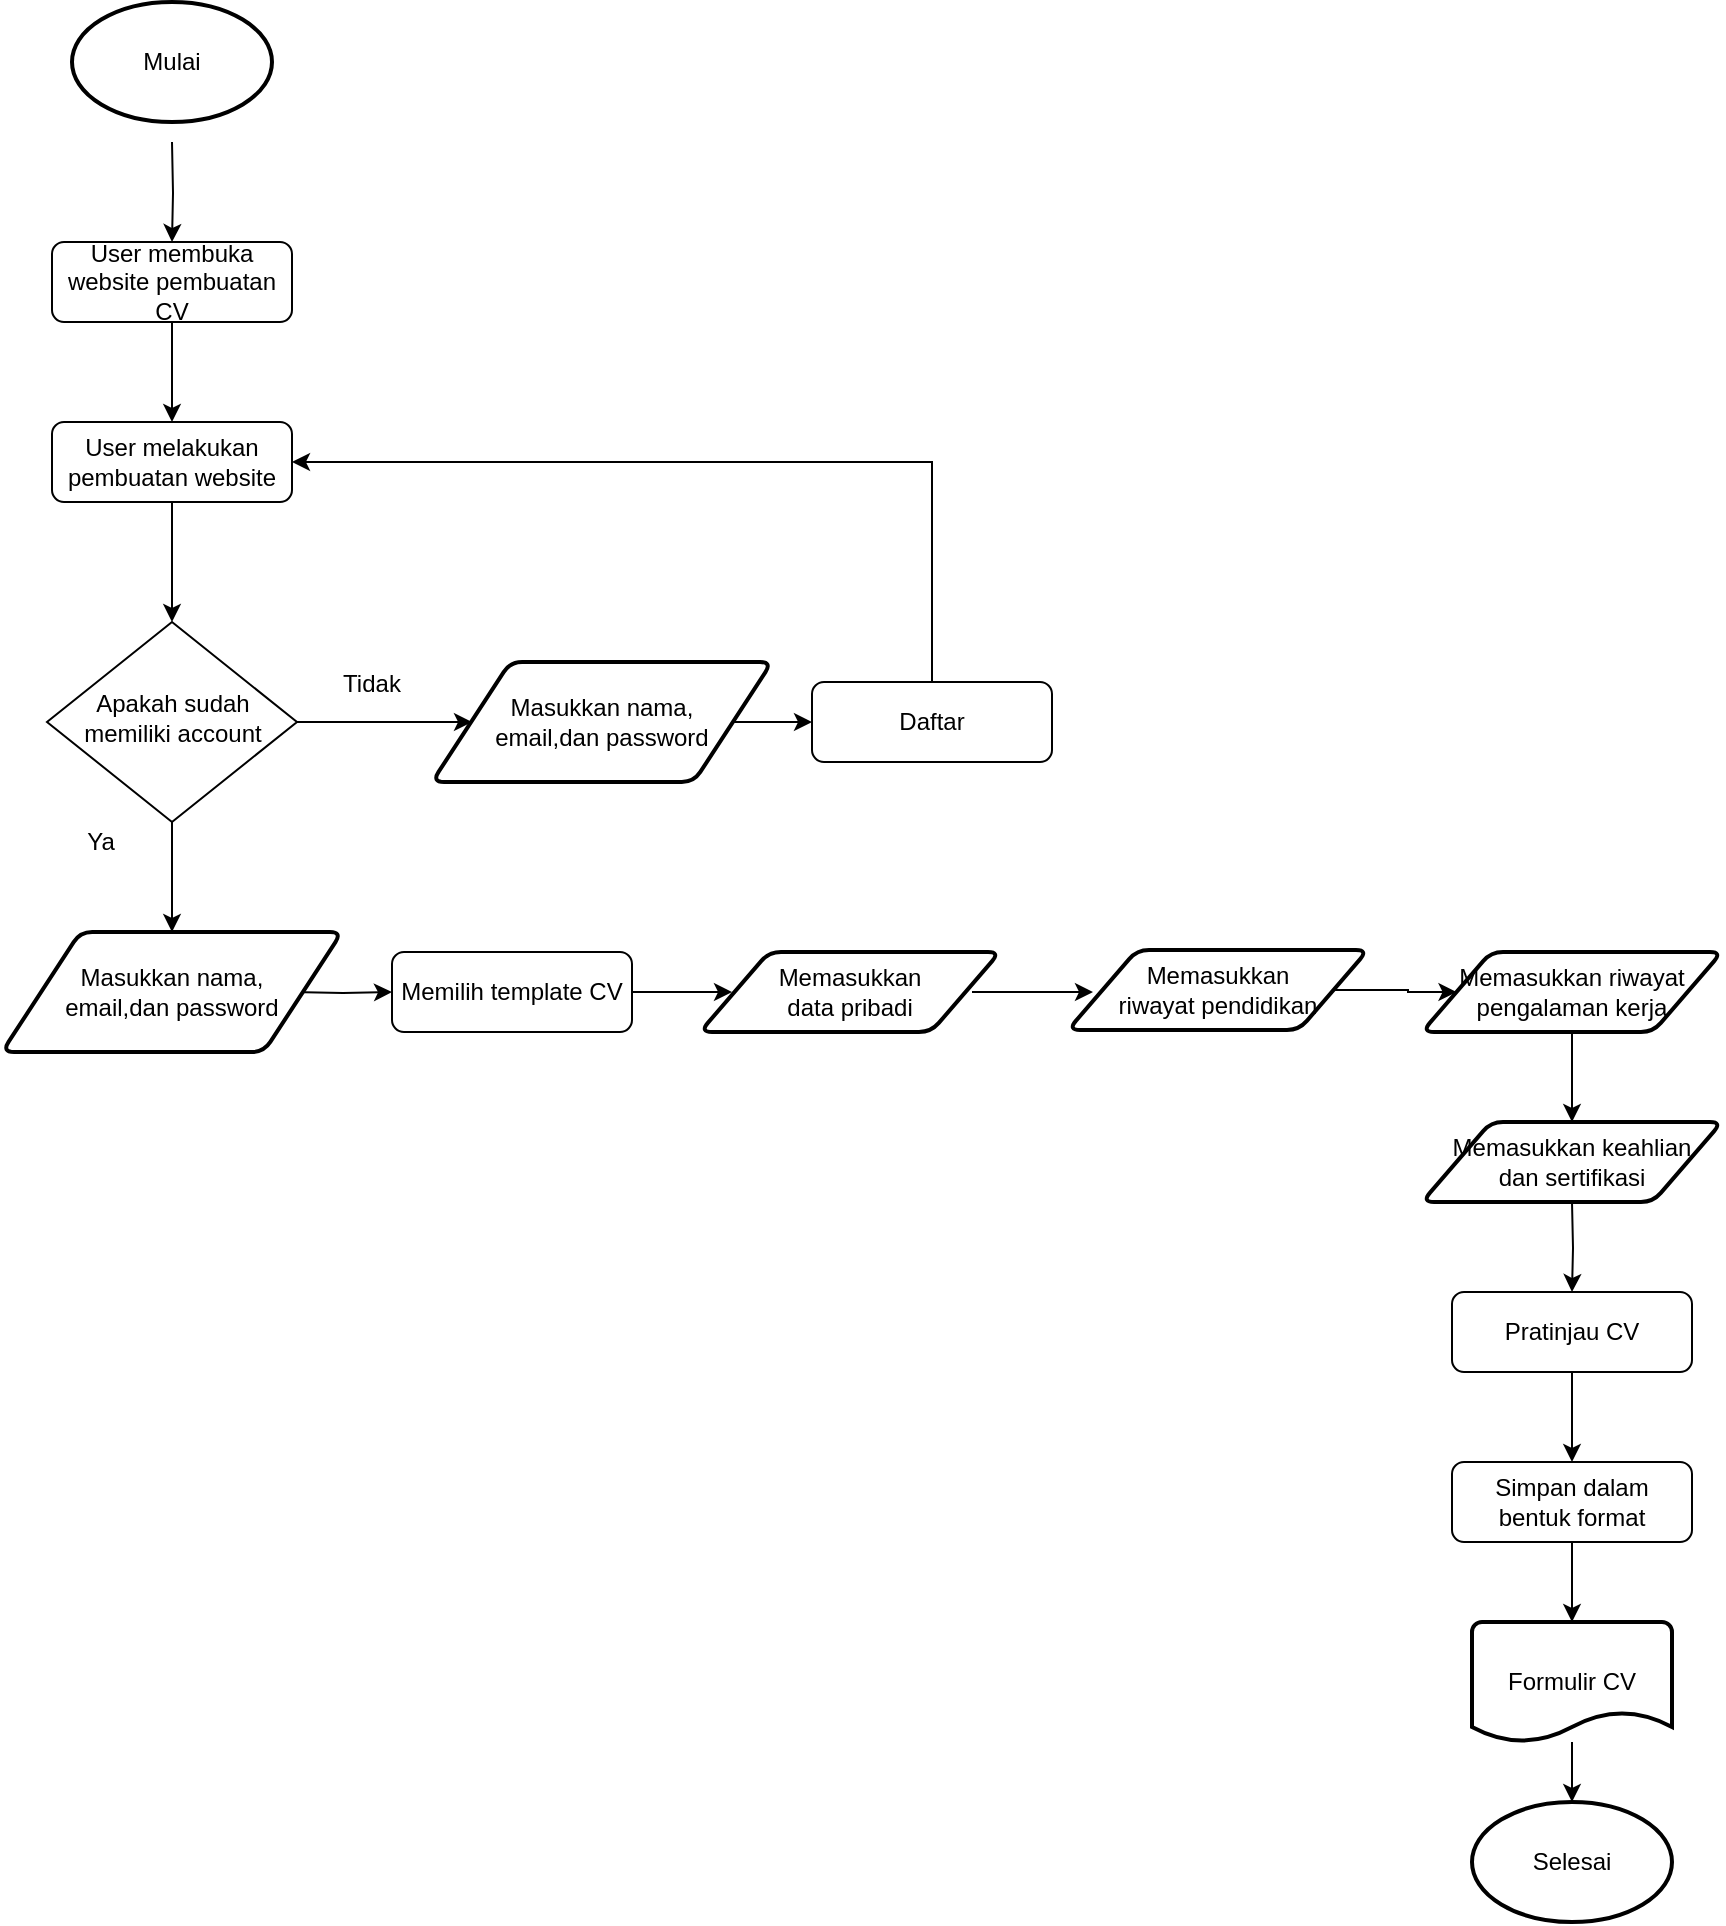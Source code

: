 <mxfile version="24.3.1" type="github">
  <diagram id="C5RBs43oDa-KdzZeNtuy" name="Page-1">
    <mxGraphModel dx="1303" dy="1880" grid="1" gridSize="10" guides="1" tooltips="1" connect="1" arrows="1" fold="1" page="1" pageScale="1" pageWidth="827" pageHeight="1169" math="0" shadow="0">
      <root>
        <mxCell id="WIyWlLk6GJQsqaUBKTNV-0" />
        <mxCell id="WIyWlLk6GJQsqaUBKTNV-1" parent="WIyWlLk6GJQsqaUBKTNV-0" />
        <mxCell id="y1Mp3N0kVFIcVa1Vwtxq-2" style="edgeStyle=orthogonalEdgeStyle;rounded=0;orthogonalLoop=1;jettySize=auto;html=1;" edge="1" parent="WIyWlLk6GJQsqaUBKTNV-1" source="WIyWlLk6GJQsqaUBKTNV-3" target="y1Mp3N0kVFIcVa1Vwtxq-0">
          <mxGeometry relative="1" as="geometry" />
        </mxCell>
        <mxCell id="WIyWlLk6GJQsqaUBKTNV-3" value="User membuka website pembuatan CV" style="rounded=1;whiteSpace=wrap;html=1;fontSize=12;glass=0;strokeWidth=1;shadow=0;" parent="WIyWlLk6GJQsqaUBKTNV-1" vertex="1">
          <mxGeometry x="160" y="70" width="120" height="40" as="geometry" />
        </mxCell>
        <mxCell id="y1Mp3N0kVFIcVa1Vwtxq-11" style="edgeStyle=orthogonalEdgeStyle;rounded=0;orthogonalLoop=1;jettySize=auto;html=1;entryX=1;entryY=0.5;entryDx=0;entryDy=0;" edge="1" parent="WIyWlLk6GJQsqaUBKTNV-1" source="WIyWlLk6GJQsqaUBKTNV-7" target="y1Mp3N0kVFIcVa1Vwtxq-0">
          <mxGeometry relative="1" as="geometry">
            <Array as="points">
              <mxPoint x="600" y="180" />
            </Array>
          </mxGeometry>
        </mxCell>
        <mxCell id="WIyWlLk6GJQsqaUBKTNV-7" value="Daftar" style="rounded=1;whiteSpace=wrap;html=1;fontSize=12;glass=0;strokeWidth=1;shadow=0;" parent="WIyWlLk6GJQsqaUBKTNV-1" vertex="1">
          <mxGeometry x="540" y="290" width="120" height="40" as="geometry" />
        </mxCell>
        <mxCell id="y1Mp3N0kVFIcVa1Vwtxq-23" style="edgeStyle=orthogonalEdgeStyle;rounded=0;orthogonalLoop=1;jettySize=auto;html=1;" edge="1" parent="WIyWlLk6GJQsqaUBKTNV-1" target="y1Mp3N0kVFIcVa1Vwtxq-13">
          <mxGeometry relative="1" as="geometry">
            <mxPoint x="280" y="445" as="sourcePoint" />
          </mxGeometry>
        </mxCell>
        <mxCell id="y1Mp3N0kVFIcVa1Vwtxq-8" style="edgeStyle=orthogonalEdgeStyle;rounded=0;orthogonalLoop=1;jettySize=auto;html=1;entryX=0.5;entryY=0;entryDx=0;entryDy=0;" edge="1" parent="WIyWlLk6GJQsqaUBKTNV-1" source="y1Mp3N0kVFIcVa1Vwtxq-0" target="y1Mp3N0kVFIcVa1Vwtxq-1">
          <mxGeometry relative="1" as="geometry">
            <mxPoint x="220" y="250" as="targetPoint" />
          </mxGeometry>
        </mxCell>
        <mxCell id="y1Mp3N0kVFIcVa1Vwtxq-0" value="User melakukan pembuatan website" style="rounded=1;whiteSpace=wrap;html=1;fontSize=12;glass=0;strokeWidth=1;shadow=0;gradientColor=none;" vertex="1" parent="WIyWlLk6GJQsqaUBKTNV-1">
          <mxGeometry x="160" y="160" width="120" height="40" as="geometry" />
        </mxCell>
        <mxCell id="y1Mp3N0kVFIcVa1Vwtxq-4" style="edgeStyle=orthogonalEdgeStyle;rounded=0;orthogonalLoop=1;jettySize=auto;html=1;" edge="1" parent="WIyWlLk6GJQsqaUBKTNV-1" source="y1Mp3N0kVFIcVa1Vwtxq-1">
          <mxGeometry relative="1" as="geometry">
            <mxPoint x="370" y="310" as="targetPoint" />
          </mxGeometry>
        </mxCell>
        <mxCell id="y1Mp3N0kVFIcVa1Vwtxq-41" style="edgeStyle=orthogonalEdgeStyle;rounded=0;orthogonalLoop=1;jettySize=auto;html=1;entryX=0.5;entryY=0;entryDx=0;entryDy=0;" edge="1" parent="WIyWlLk6GJQsqaUBKTNV-1" source="y1Mp3N0kVFIcVa1Vwtxq-1" target="y1Mp3N0kVFIcVa1Vwtxq-39">
          <mxGeometry relative="1" as="geometry" />
        </mxCell>
        <mxCell id="y1Mp3N0kVFIcVa1Vwtxq-1" value="Apakah sudah memiliki account" style="rhombus;whiteSpace=wrap;html=1;shadow=0;fontFamily=Helvetica;fontSize=12;align=center;strokeWidth=1;spacing=6;spacingTop=-4;" vertex="1" parent="WIyWlLk6GJQsqaUBKTNV-1">
          <mxGeometry x="157.5" y="260" width="125" height="100" as="geometry" />
        </mxCell>
        <mxCell id="y1Mp3N0kVFIcVa1Vwtxq-10" style="edgeStyle=orthogonalEdgeStyle;rounded=0;orthogonalLoop=1;jettySize=auto;html=1;" edge="1" parent="WIyWlLk6GJQsqaUBKTNV-1">
          <mxGeometry relative="1" as="geometry">
            <mxPoint x="540" y="310" as="targetPoint" />
            <mxPoint x="490" y="310" as="sourcePoint" />
          </mxGeometry>
        </mxCell>
        <mxCell id="y1Mp3N0kVFIcVa1Vwtxq-7" value="Tidak" style="text;strokeColor=none;align=center;fillColor=none;html=1;verticalAlign=middle;whiteSpace=wrap;rounded=0;" vertex="1" parent="WIyWlLk6GJQsqaUBKTNV-1">
          <mxGeometry x="290" y="276" width="60" height="30" as="geometry" />
        </mxCell>
        <mxCell id="y1Mp3N0kVFIcVa1Vwtxq-9" value="Ya" style="text;html=1;align=center;verticalAlign=middle;resizable=0;points=[];autosize=1;strokeColor=none;fillColor=none;" vertex="1" parent="WIyWlLk6GJQsqaUBKTNV-1">
          <mxGeometry x="164" y="355" width="40" height="30" as="geometry" />
        </mxCell>
        <mxCell id="y1Mp3N0kVFIcVa1Vwtxq-24" style="edgeStyle=orthogonalEdgeStyle;rounded=0;orthogonalLoop=1;jettySize=auto;html=1;entryX=0;entryY=0.5;entryDx=0;entryDy=0;" edge="1" parent="WIyWlLk6GJQsqaUBKTNV-1" source="y1Mp3N0kVFIcVa1Vwtxq-13">
          <mxGeometry relative="1" as="geometry">
            <mxPoint x="500" y="445" as="targetPoint" />
          </mxGeometry>
        </mxCell>
        <mxCell id="y1Mp3N0kVFIcVa1Vwtxq-13" value="Memilih template CV" style="rounded=1;whiteSpace=wrap;html=1;fontSize=12;glass=0;strokeWidth=1;shadow=0;" vertex="1" parent="WIyWlLk6GJQsqaUBKTNV-1">
          <mxGeometry x="330" y="425" width="120" height="40" as="geometry" />
        </mxCell>
        <mxCell id="y1Mp3N0kVFIcVa1Vwtxq-28" style="edgeStyle=orthogonalEdgeStyle;rounded=0;orthogonalLoop=1;jettySize=auto;html=1;entryX=0.5;entryY=0;entryDx=0;entryDy=0;" edge="1" parent="WIyWlLk6GJQsqaUBKTNV-1">
          <mxGeometry relative="1" as="geometry">
            <mxPoint x="920" y="460" as="sourcePoint" />
            <mxPoint x="920.0" y="510" as="targetPoint" />
          </mxGeometry>
        </mxCell>
        <mxCell id="y1Mp3N0kVFIcVa1Vwtxq-25" style="edgeStyle=orthogonalEdgeStyle;rounded=0;orthogonalLoop=1;jettySize=auto;html=1;" edge="1" parent="WIyWlLk6GJQsqaUBKTNV-1">
          <mxGeometry relative="1" as="geometry">
            <mxPoint x="620" y="445" as="sourcePoint" />
            <mxPoint x="680.5" y="445" as="targetPoint" />
          </mxGeometry>
        </mxCell>
        <mxCell id="y1Mp3N0kVFIcVa1Vwtxq-30" style="edgeStyle=orthogonalEdgeStyle;rounded=0;orthogonalLoop=1;jettySize=auto;html=1;entryX=0.5;entryY=0;entryDx=0;entryDy=0;" edge="1" parent="WIyWlLk6GJQsqaUBKTNV-1" target="y1Mp3N0kVFIcVa1Vwtxq-29">
          <mxGeometry relative="1" as="geometry">
            <mxPoint x="920.0" y="550" as="sourcePoint" />
          </mxGeometry>
        </mxCell>
        <mxCell id="y1Mp3N0kVFIcVa1Vwtxq-32" style="edgeStyle=orthogonalEdgeStyle;rounded=0;orthogonalLoop=1;jettySize=auto;html=1;entryX=0.5;entryY=0;entryDx=0;entryDy=0;" edge="1" parent="WIyWlLk6GJQsqaUBKTNV-1" source="y1Mp3N0kVFIcVa1Vwtxq-29" target="y1Mp3N0kVFIcVa1Vwtxq-31">
          <mxGeometry relative="1" as="geometry" />
        </mxCell>
        <mxCell id="y1Mp3N0kVFIcVa1Vwtxq-29" value="Pratinjau CV" style="rounded=1;whiteSpace=wrap;html=1;fontSize=12;glass=0;strokeWidth=1;shadow=0;" vertex="1" parent="WIyWlLk6GJQsqaUBKTNV-1">
          <mxGeometry x="860" y="595" width="120" height="40" as="geometry" />
        </mxCell>
        <mxCell id="y1Mp3N0kVFIcVa1Vwtxq-36" style="edgeStyle=orthogonalEdgeStyle;rounded=0;orthogonalLoop=1;jettySize=auto;html=1;entryX=0.5;entryY=0;entryDx=0;entryDy=0;" edge="1" parent="WIyWlLk6GJQsqaUBKTNV-1" source="y1Mp3N0kVFIcVa1Vwtxq-31">
          <mxGeometry relative="1" as="geometry">
            <mxPoint x="920" y="760" as="targetPoint" />
          </mxGeometry>
        </mxCell>
        <mxCell id="y1Mp3N0kVFIcVa1Vwtxq-31" value="Simpan dalam&lt;div&gt;bentuk format&lt;/div&gt;" style="rounded=1;whiteSpace=wrap;html=1;fontSize=12;glass=0;strokeWidth=1;shadow=0;" vertex="1" parent="WIyWlLk6GJQsqaUBKTNV-1">
          <mxGeometry x="860" y="680" width="120" height="40" as="geometry" />
        </mxCell>
        <mxCell id="y1Mp3N0kVFIcVa1Vwtxq-34" style="edgeStyle=orthogonalEdgeStyle;rounded=0;orthogonalLoop=1;jettySize=auto;html=1;" edge="1" parent="WIyWlLk6GJQsqaUBKTNV-1" target="WIyWlLk6GJQsqaUBKTNV-3">
          <mxGeometry relative="1" as="geometry">
            <mxPoint x="220" y="20" as="sourcePoint" />
          </mxGeometry>
        </mxCell>
        <mxCell id="y1Mp3N0kVFIcVa1Vwtxq-37" value="Mulai" style="strokeWidth=2;html=1;shape=mxgraph.flowchart.start_1;whiteSpace=wrap;" vertex="1" parent="WIyWlLk6GJQsqaUBKTNV-1">
          <mxGeometry x="170" y="-50" width="100" height="60" as="geometry" />
        </mxCell>
        <mxCell id="y1Mp3N0kVFIcVa1Vwtxq-38" value="Masukkan nama,&lt;div&gt;email,dan password&lt;/div&gt;" style="shape=parallelogram;html=1;strokeWidth=2;perimeter=parallelogramPerimeter;whiteSpace=wrap;rounded=1;arcSize=12;size=0.23;" vertex="1" parent="WIyWlLk6GJQsqaUBKTNV-1">
          <mxGeometry x="350" y="280" width="170" height="60" as="geometry" />
        </mxCell>
        <mxCell id="y1Mp3N0kVFIcVa1Vwtxq-39" value="Masukkan nama,&lt;div&gt;email,dan password&lt;/div&gt;" style="shape=parallelogram;html=1;strokeWidth=2;perimeter=parallelogramPerimeter;whiteSpace=wrap;rounded=1;arcSize=12;size=0.23;" vertex="1" parent="WIyWlLk6GJQsqaUBKTNV-1">
          <mxGeometry x="135" y="415" width="170" height="60" as="geometry" />
        </mxCell>
        <mxCell id="y1Mp3N0kVFIcVa1Vwtxq-42" value="Formulir CV" style="strokeWidth=2;html=1;shape=mxgraph.flowchart.document2;whiteSpace=wrap;size=0.25;" vertex="1" parent="WIyWlLk6GJQsqaUBKTNV-1">
          <mxGeometry x="870" y="760" width="100" height="60" as="geometry" />
        </mxCell>
        <mxCell id="y1Mp3N0kVFIcVa1Vwtxq-43" value="Selesai" style="strokeWidth=2;html=1;shape=mxgraph.flowchart.start_1;whiteSpace=wrap;" vertex="1" parent="WIyWlLk6GJQsqaUBKTNV-1">
          <mxGeometry x="870" y="850" width="100" height="60" as="geometry" />
        </mxCell>
        <mxCell id="y1Mp3N0kVFIcVa1Vwtxq-44" style="edgeStyle=orthogonalEdgeStyle;rounded=0;orthogonalLoop=1;jettySize=auto;html=1;entryX=0.5;entryY=0;entryDx=0;entryDy=0;entryPerimeter=0;" edge="1" parent="WIyWlLk6GJQsqaUBKTNV-1" source="y1Mp3N0kVFIcVa1Vwtxq-42" target="y1Mp3N0kVFIcVa1Vwtxq-43">
          <mxGeometry relative="1" as="geometry" />
        </mxCell>
        <mxCell id="y1Mp3N0kVFIcVa1Vwtxq-45" value="Memasukkan&lt;div&gt;data pribadi&lt;/div&gt;" style="shape=parallelogram;html=1;strokeWidth=2;perimeter=parallelogramPerimeter;whiteSpace=wrap;rounded=1;arcSize=12;size=0.23;" vertex="1" parent="WIyWlLk6GJQsqaUBKTNV-1">
          <mxGeometry x="484" y="425" width="150" height="40" as="geometry" />
        </mxCell>
        <mxCell id="y1Mp3N0kVFIcVa1Vwtxq-46" value="Memasukkan keahlian&lt;div&gt;dan sertifikasi&lt;/div&gt;" style="shape=parallelogram;html=1;strokeWidth=2;perimeter=parallelogramPerimeter;whiteSpace=wrap;rounded=1;arcSize=12;size=0.23;" vertex="1" parent="WIyWlLk6GJQsqaUBKTNV-1">
          <mxGeometry x="845" y="510" width="150" height="40" as="geometry" />
        </mxCell>
        <mxCell id="y1Mp3N0kVFIcVa1Vwtxq-50" style="edgeStyle=orthogonalEdgeStyle;rounded=0;orthogonalLoop=1;jettySize=auto;html=1;" edge="1" parent="WIyWlLk6GJQsqaUBKTNV-1" source="y1Mp3N0kVFIcVa1Vwtxq-47" target="y1Mp3N0kVFIcVa1Vwtxq-49">
          <mxGeometry relative="1" as="geometry" />
        </mxCell>
        <mxCell id="y1Mp3N0kVFIcVa1Vwtxq-47" value="Memasukkan&lt;div&gt;riwayat pendidikan&lt;/div&gt;" style="shape=parallelogram;html=1;strokeWidth=2;perimeter=parallelogramPerimeter;whiteSpace=wrap;rounded=1;arcSize=12;size=0.23;" vertex="1" parent="WIyWlLk6GJQsqaUBKTNV-1">
          <mxGeometry x="668" y="424" width="150" height="40" as="geometry" />
        </mxCell>
        <mxCell id="y1Mp3N0kVFIcVa1Vwtxq-49" value="Memasukkan riwayat&lt;div&gt;pengalaman kerja&lt;/div&gt;" style="shape=parallelogram;html=1;strokeWidth=2;perimeter=parallelogramPerimeter;whiteSpace=wrap;rounded=1;arcSize=12;size=0.23;" vertex="1" parent="WIyWlLk6GJQsqaUBKTNV-1">
          <mxGeometry x="845" y="425" width="150" height="40" as="geometry" />
        </mxCell>
      </root>
    </mxGraphModel>
  </diagram>
</mxfile>
